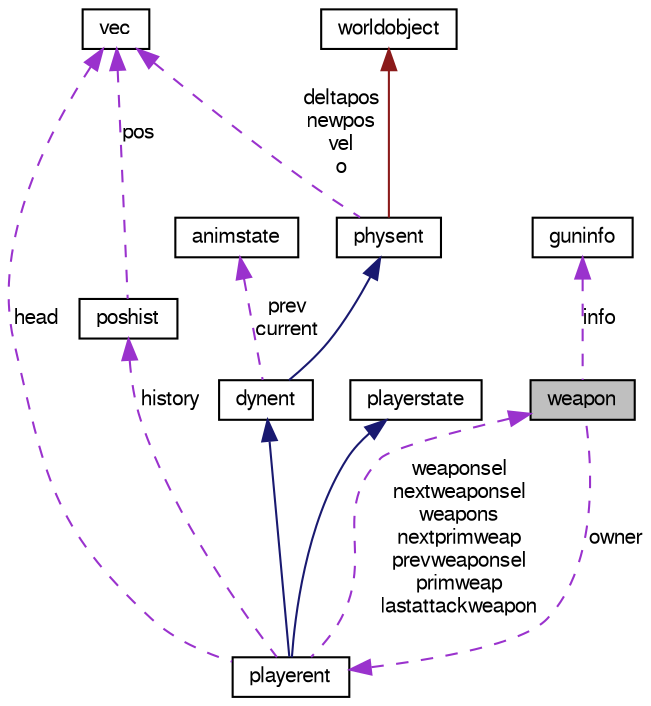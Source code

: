 digraph G
{
  edge [fontname="FreeSans",fontsize="10",labelfontname="FreeSans",labelfontsize="10"];
  node [fontname="FreeSans",fontsize="10",shape=record];
  Node1 [label="weapon",height=0.2,width=0.4,color="black", fillcolor="grey75", style="filled" fontcolor="black"];
  Node2 -> Node1 [dir=back,color="darkorchid3",fontsize="10",style="dashed",label="owner",fontname="FreeSans"];
  Node2 [label="playerent",height=0.2,width=0.4,color="black", fillcolor="white", style="filled",URL="$classplayerent.html"];
  Node3 -> Node2 [dir=back,color="midnightblue",fontsize="10",style="solid",fontname="FreeSans"];
  Node3 [label="dynent",height=0.2,width=0.4,color="black", fillcolor="white", style="filled",URL="$classdynent.html"];
  Node4 -> Node3 [dir=back,color="midnightblue",fontsize="10",style="solid",fontname="FreeSans"];
  Node4 [label="physent",height=0.2,width=0.4,color="black", fillcolor="white", style="filled",URL="$classphysent.html"];
  Node5 -> Node4 [dir=back,color="firebrick4",fontsize="10",style="solid",fontname="FreeSans"];
  Node5 [label="worldobject",height=0.2,width=0.4,color="black", fillcolor="white", style="filled",URL="$classworldobject.html"];
  Node6 -> Node4 [dir=back,color="darkorchid3",fontsize="10",style="dashed",label="deltapos\nnewpos\nvel\no",fontname="FreeSans"];
  Node6 [label="vec",height=0.2,width=0.4,color="black", fillcolor="white", style="filled",URL="$structvec.html"];
  Node7 -> Node3 [dir=back,color="darkorchid3",fontsize="10",style="dashed",label="prev\ncurrent",fontname="FreeSans"];
  Node7 [label="animstate",height=0.2,width=0.4,color="black", fillcolor="white", style="filled",URL="$structanimstate.html"];
  Node8 -> Node2 [dir=back,color="midnightblue",fontsize="10",style="solid",fontname="FreeSans"];
  Node8 [label="playerstate",height=0.2,width=0.4,color="black", fillcolor="white", style="filled",URL="$classplayerstate.html"];
  Node9 -> Node2 [dir=back,color="darkorchid3",fontsize="10",style="dashed",label="history",fontname="FreeSans"];
  Node9 [label="poshist",height=0.2,width=0.4,color="black", fillcolor="white", style="filled",URL="$structposhist.html"];
  Node6 -> Node9 [dir=back,color="darkorchid3",fontsize="10",style="dashed",label="pos",fontname="FreeSans"];
  Node1 -> Node2 [dir=back,color="darkorchid3",fontsize="10",style="dashed",label="weaponsel\nnextweaponsel\nweapons\nnextprimweap\nprevweaponsel\nprimweap\nlastattackweapon",fontname="FreeSans"];
  Node6 -> Node2 [dir=back,color="darkorchid3",fontsize="10",style="dashed",label="head",fontname="FreeSans"];
  Node10 -> Node1 [dir=back,color="darkorchid3",fontsize="10",style="dashed",label="info",fontname="FreeSans"];
  Node10 [label="guninfo",height=0.2,width=0.4,color="black", fillcolor="white", style="filled",URL="$structguninfo.html"];
}
